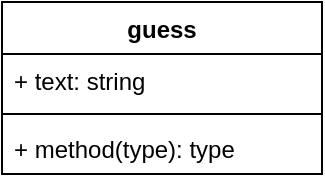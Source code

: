 <mxfile version="18.0.6" type="device"><diagram id="4kdXXyNabPPnBovkbQC-" name="Page-1"><mxGraphModel dx="1278" dy="641" grid="1" gridSize="10" guides="1" tooltips="1" connect="1" arrows="1" fold="1" page="1" pageScale="1" pageWidth="850" pageHeight="1100" math="0" shadow="0"><root><mxCell id="0"/><mxCell id="1" parent="0"/><mxCell id="T8-AGm1coOe5BhR1Ould-6" value="guess" style="swimlane;fontStyle=1;align=center;verticalAlign=top;childLayout=stackLayout;horizontal=1;startSize=26;horizontalStack=0;resizeParent=1;resizeParentMax=0;resizeLast=0;collapsible=1;marginBottom=0;" vertex="1" parent="1"><mxGeometry x="390" y="430" width="160" height="86" as="geometry"/></mxCell><mxCell id="T8-AGm1coOe5BhR1Ould-7" value="+ text: string" style="text;strokeColor=none;fillColor=none;align=left;verticalAlign=top;spacingLeft=4;spacingRight=4;overflow=hidden;rotatable=0;points=[[0,0.5],[1,0.5]];portConstraint=eastwest;" vertex="1" parent="T8-AGm1coOe5BhR1Ould-6"><mxGeometry y="26" width="160" height="26" as="geometry"/></mxCell><mxCell id="T8-AGm1coOe5BhR1Ould-8" value="" style="line;strokeWidth=1;fillColor=none;align=left;verticalAlign=middle;spacingTop=-1;spacingLeft=3;spacingRight=3;rotatable=0;labelPosition=right;points=[];portConstraint=eastwest;" vertex="1" parent="T8-AGm1coOe5BhR1Ould-6"><mxGeometry y="52" width="160" height="8" as="geometry"/></mxCell><mxCell id="T8-AGm1coOe5BhR1Ould-9" value="+ method(type): type" style="text;strokeColor=none;fillColor=none;align=left;verticalAlign=top;spacingLeft=4;spacingRight=4;overflow=hidden;rotatable=0;points=[[0,0.5],[1,0.5]];portConstraint=eastwest;" vertex="1" parent="T8-AGm1coOe5BhR1Ould-6"><mxGeometry y="60" width="160" height="26" as="geometry"/></mxCell></root></mxGraphModel></diagram></mxfile>